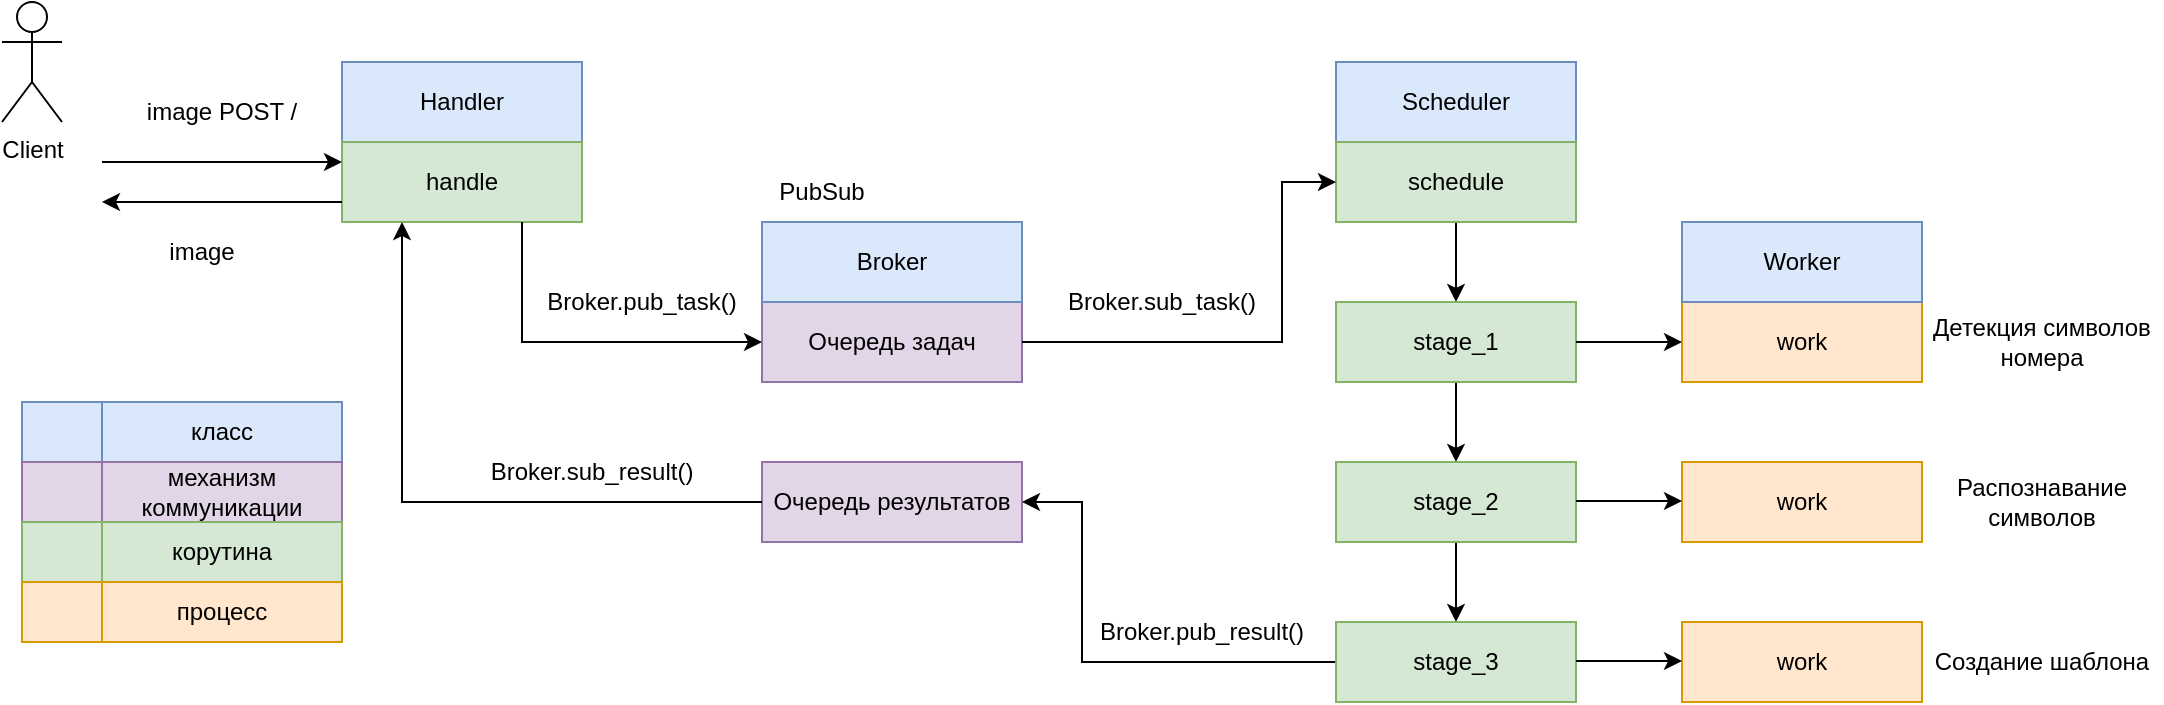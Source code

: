 <mxfile version="24.5.1" type="device">
  <diagram id="C5RBs43oDa-KdzZeNtuy" name="Page-1">
    <mxGraphModel dx="1314" dy="1192" grid="1" gridSize="10" guides="1" tooltips="1" connect="1" arrows="1" fold="1" page="1" pageScale="1" pageWidth="827" pageHeight="1169" math="0" shadow="0">
      <root>
        <mxCell id="WIyWlLk6GJQsqaUBKTNV-0" />
        <mxCell id="WIyWlLk6GJQsqaUBKTNV-1" parent="WIyWlLk6GJQsqaUBKTNV-0" />
        <mxCell id="kn7FEWuAAPVAVBP4rEsJ-0" value="Handler" style="rounded=0;whiteSpace=wrap;html=1;fillColor=#dae8fc;strokeColor=#6c8ebf;" vertex="1" parent="WIyWlLk6GJQsqaUBKTNV-1">
          <mxGeometry x="170" y="320" width="120" height="40" as="geometry" />
        </mxCell>
        <mxCell id="kn7FEWuAAPVAVBP4rEsJ-1" value="Scheduler" style="rounded=0;whiteSpace=wrap;html=1;fillColor=#dae8fc;strokeColor=#6c8ebf;" vertex="1" parent="WIyWlLk6GJQsqaUBKTNV-1">
          <mxGeometry x="667" y="320" width="120" height="40" as="geometry" />
        </mxCell>
        <mxCell id="kn7FEWuAAPVAVBP4rEsJ-2" value="handle" style="rounded=0;whiteSpace=wrap;html=1;fillColor=#d5e8d4;strokeColor=#82b366;" vertex="1" parent="WIyWlLk6GJQsqaUBKTNV-1">
          <mxGeometry x="170" y="360" width="120" height="40" as="geometry" />
        </mxCell>
        <mxCell id="kn7FEWuAAPVAVBP4rEsJ-53" value="" style="edgeStyle=orthogonalEdgeStyle;rounded=0;orthogonalLoop=1;jettySize=auto;html=1;" edge="1" parent="WIyWlLk6GJQsqaUBKTNV-1" source="kn7FEWuAAPVAVBP4rEsJ-3" target="kn7FEWuAAPVAVBP4rEsJ-51">
          <mxGeometry relative="1" as="geometry" />
        </mxCell>
        <mxCell id="kn7FEWuAAPVAVBP4rEsJ-3" value="schedule" style="rounded=0;whiteSpace=wrap;html=1;fillColor=#d5e8d4;strokeColor=#82b366;" vertex="1" parent="WIyWlLk6GJQsqaUBKTNV-1">
          <mxGeometry x="667" y="360" width="120" height="40" as="geometry" />
        </mxCell>
        <mxCell id="kn7FEWuAAPVAVBP4rEsJ-4" value="work" style="rounded=0;whiteSpace=wrap;html=1;fillColor=#ffe6cc;strokeColor=#d79b00;" vertex="1" parent="WIyWlLk6GJQsqaUBKTNV-1">
          <mxGeometry x="840" y="440" width="120" height="40" as="geometry" />
        </mxCell>
        <mxCell id="kn7FEWuAAPVAVBP4rEsJ-5" value="Очередь задач" style="rounded=0;whiteSpace=wrap;html=1;fillColor=#e1d5e7;strokeColor=#9673a6;" vertex="1" parent="WIyWlLk6GJQsqaUBKTNV-1">
          <mxGeometry x="380" y="440" width="130" height="40" as="geometry" />
        </mxCell>
        <mxCell id="kn7FEWuAAPVAVBP4rEsJ-6" value="work" style="rounded=0;whiteSpace=wrap;html=1;fillColor=#ffe6cc;strokeColor=#d79b00;" vertex="1" parent="WIyWlLk6GJQsqaUBKTNV-1">
          <mxGeometry x="840" y="520" width="120" height="40" as="geometry" />
        </mxCell>
        <mxCell id="kn7FEWuAAPVAVBP4rEsJ-7" value="" style="text;html=1;align=center;verticalAlign=middle;whiteSpace=wrap;rounded=0;fillColor=#dae8fc;strokeColor=#6c8ebf;" vertex="1" parent="WIyWlLk6GJQsqaUBKTNV-1">
          <mxGeometry x="10" y="490" width="40" height="30" as="geometry" />
        </mxCell>
        <mxCell id="kn7FEWuAAPVAVBP4rEsJ-8" value="" style="text;html=1;align=center;verticalAlign=middle;whiteSpace=wrap;rounded=0;fillColor=#e1d5e7;strokeColor=#9673a6;" vertex="1" parent="WIyWlLk6GJQsqaUBKTNV-1">
          <mxGeometry x="10" y="520" width="40" height="30" as="geometry" />
        </mxCell>
        <mxCell id="kn7FEWuAAPVAVBP4rEsJ-9" value="" style="text;html=1;align=center;verticalAlign=middle;whiteSpace=wrap;rounded=0;fillColor=#d5e8d4;strokeColor=#82b366;" vertex="1" parent="WIyWlLk6GJQsqaUBKTNV-1">
          <mxGeometry x="10" y="550" width="40" height="30" as="geometry" />
        </mxCell>
        <mxCell id="kn7FEWuAAPVAVBP4rEsJ-11" value="класс" style="text;html=1;align=center;verticalAlign=middle;whiteSpace=wrap;rounded=0;fillColor=#dae8fc;strokeColor=#6c8ebf;" vertex="1" parent="WIyWlLk6GJQsqaUBKTNV-1">
          <mxGeometry x="50" y="490" width="120" height="30" as="geometry" />
        </mxCell>
        <mxCell id="kn7FEWuAAPVAVBP4rEsJ-12" value="механизм коммуникации" style="text;html=1;align=center;verticalAlign=middle;whiteSpace=wrap;rounded=0;fillColor=#e1d5e7;strokeColor=#9673a6;" vertex="1" parent="WIyWlLk6GJQsqaUBKTNV-1">
          <mxGeometry x="50" y="520" width="120" height="30" as="geometry" />
        </mxCell>
        <mxCell id="kn7FEWuAAPVAVBP4rEsJ-13" value="корутина" style="text;html=1;align=center;verticalAlign=middle;whiteSpace=wrap;rounded=0;fillColor=#d5e8d4;strokeColor=#82b366;" vertex="1" parent="WIyWlLk6GJQsqaUBKTNV-1">
          <mxGeometry x="50" y="550" width="120" height="30" as="geometry" />
        </mxCell>
        <mxCell id="kn7FEWuAAPVAVBP4rEsJ-14" value="" style="text;html=1;align=center;verticalAlign=middle;whiteSpace=wrap;rounded=0;fillColor=#ffe6cc;strokeColor=#d79b00;" vertex="1" parent="WIyWlLk6GJQsqaUBKTNV-1">
          <mxGeometry x="10" y="580" width="40" height="30" as="geometry" />
        </mxCell>
        <mxCell id="kn7FEWuAAPVAVBP4rEsJ-15" value="процесс" style="text;html=1;align=center;verticalAlign=middle;whiteSpace=wrap;rounded=0;fillColor=#ffe6cc;strokeColor=#d79b00;" vertex="1" parent="WIyWlLk6GJQsqaUBKTNV-1">
          <mxGeometry x="50" y="580" width="120" height="30" as="geometry" />
        </mxCell>
        <mxCell id="kn7FEWuAAPVAVBP4rEsJ-17" value="Client" style="shape=umlActor;verticalLabelPosition=bottom;verticalAlign=top;html=1;outlineConnect=0;" vertex="1" parent="WIyWlLk6GJQsqaUBKTNV-1">
          <mxGeometry y="290" width="30" height="60" as="geometry" />
        </mxCell>
        <mxCell id="kn7FEWuAAPVAVBP4rEsJ-18" value="" style="endArrow=classic;html=1;rounded=0;entryX=0;entryY=0.25;entryDx=0;entryDy=0;" edge="1" parent="WIyWlLk6GJQsqaUBKTNV-1" target="kn7FEWuAAPVAVBP4rEsJ-2">
          <mxGeometry width="50" height="50" relative="1" as="geometry">
            <mxPoint x="50" y="370" as="sourcePoint" />
            <mxPoint x="120" y="360" as="targetPoint" />
          </mxGeometry>
        </mxCell>
        <mxCell id="kn7FEWuAAPVAVBP4rEsJ-19" value="image POST /" style="text;html=1;align=center;verticalAlign=middle;whiteSpace=wrap;rounded=0;" vertex="1" parent="WIyWlLk6GJQsqaUBKTNV-1">
          <mxGeometry x="65" y="330" width="90" height="30" as="geometry" />
        </mxCell>
        <mxCell id="kn7FEWuAAPVAVBP4rEsJ-21" value="" style="endArrow=classic;html=1;rounded=0;exitX=0;exitY=0.75;exitDx=0;exitDy=0;" edge="1" parent="WIyWlLk6GJQsqaUBKTNV-1" source="kn7FEWuAAPVAVBP4rEsJ-2">
          <mxGeometry width="50" height="50" relative="1" as="geometry">
            <mxPoint x="60" y="480" as="sourcePoint" />
            <mxPoint x="50" y="390" as="targetPoint" />
          </mxGeometry>
        </mxCell>
        <mxCell id="kn7FEWuAAPVAVBP4rEsJ-29" value="Очередь результатов" style="rounded=0;whiteSpace=wrap;html=1;fillColor=#e1d5e7;strokeColor=#9673a6;" vertex="1" parent="WIyWlLk6GJQsqaUBKTNV-1">
          <mxGeometry x="380" y="520" width="130" height="40" as="geometry" />
        </mxCell>
        <mxCell id="kn7FEWuAAPVAVBP4rEsJ-32" value="" style="endArrow=classic;html=1;rounded=0;entryX=0;entryY=0.5;entryDx=0;entryDy=0;exitX=0.75;exitY=1;exitDx=0;exitDy=0;" edge="1" parent="WIyWlLk6GJQsqaUBKTNV-1" target="kn7FEWuAAPVAVBP4rEsJ-5">
          <mxGeometry width="50" height="50" relative="1" as="geometry">
            <mxPoint x="260" y="400" as="sourcePoint" />
            <mxPoint x="255" y="450" as="targetPoint" />
            <Array as="points">
              <mxPoint x="260" y="460" />
            </Array>
          </mxGeometry>
        </mxCell>
        <mxCell id="kn7FEWuAAPVAVBP4rEsJ-34" value="" style="endArrow=classic;html=1;rounded=0;entryX=0.25;entryY=1;entryDx=0;entryDy=0;exitX=0;exitY=0.5;exitDx=0;exitDy=0;" edge="1" parent="WIyWlLk6GJQsqaUBKTNV-1" source="kn7FEWuAAPVAVBP4rEsJ-29">
          <mxGeometry width="50" height="50" relative="1" as="geometry">
            <mxPoint x="150" y="520" as="sourcePoint" />
            <mxPoint x="200" y="400" as="targetPoint" />
            <Array as="points">
              <mxPoint x="200" y="540" />
            </Array>
          </mxGeometry>
        </mxCell>
        <mxCell id="kn7FEWuAAPVAVBP4rEsJ-36" value="" style="endArrow=classic;html=1;rounded=0;exitX=1;exitY=0.5;exitDx=0;exitDy=0;entryX=0;entryY=0.5;entryDx=0;entryDy=0;" edge="1" parent="WIyWlLk6GJQsqaUBKTNV-1" source="kn7FEWuAAPVAVBP4rEsJ-5" target="kn7FEWuAAPVAVBP4rEsJ-3">
          <mxGeometry width="50" height="50" relative="1" as="geometry">
            <mxPoint x="490" y="460" as="sourcePoint" />
            <mxPoint x="560" y="400" as="targetPoint" />
            <Array as="points">
              <mxPoint x="560" y="460" />
              <mxPoint x="640" y="460" />
              <mxPoint x="640" y="380" />
            </Array>
          </mxGeometry>
        </mxCell>
        <mxCell id="kn7FEWuAAPVAVBP4rEsJ-40" value="" style="endArrow=classic;html=1;rounded=0;entryX=1;entryY=0.5;entryDx=0;entryDy=0;exitX=0;exitY=0.5;exitDx=0;exitDy=0;" edge="1" parent="WIyWlLk6GJQsqaUBKTNV-1" source="kn7FEWuAAPVAVBP4rEsJ-55" target="kn7FEWuAAPVAVBP4rEsJ-29">
          <mxGeometry width="50" height="50" relative="1" as="geometry">
            <mxPoint x="600" y="400" as="sourcePoint" />
            <mxPoint x="570" y="500" as="targetPoint" />
            <Array as="points">
              <mxPoint x="540" y="620" />
              <mxPoint x="540" y="540" />
            </Array>
          </mxGeometry>
        </mxCell>
        <mxCell id="kn7FEWuAAPVAVBP4rEsJ-41" value="image" style="text;html=1;align=center;verticalAlign=middle;whiteSpace=wrap;rounded=0;" vertex="1" parent="WIyWlLk6GJQsqaUBKTNV-1">
          <mxGeometry x="70" y="400" width="60" height="30" as="geometry" />
        </mxCell>
        <mxCell id="kn7FEWuAAPVAVBP4rEsJ-43" value="Worker" style="rounded=0;whiteSpace=wrap;html=1;fillColor=#dae8fc;strokeColor=#6c8ebf;" vertex="1" parent="WIyWlLk6GJQsqaUBKTNV-1">
          <mxGeometry x="840" y="400" width="120" height="40" as="geometry" />
        </mxCell>
        <mxCell id="kn7FEWuAAPVAVBP4rEsJ-45" value="work" style="rounded=0;whiteSpace=wrap;html=1;fillColor=#ffe6cc;strokeColor=#d79b00;" vertex="1" parent="WIyWlLk6GJQsqaUBKTNV-1">
          <mxGeometry x="840" y="600" width="120" height="40" as="geometry" />
        </mxCell>
        <mxCell id="kn7FEWuAAPVAVBP4rEsJ-47" value="Broker" style="rounded=0;whiteSpace=wrap;html=1;fillColor=#dae8fc;strokeColor=#6c8ebf;" vertex="1" parent="WIyWlLk6GJQsqaUBKTNV-1">
          <mxGeometry x="380" y="400" width="130" height="40" as="geometry" />
        </mxCell>
        <mxCell id="kn7FEWuAAPVAVBP4rEsJ-50" value="PubSub" style="text;html=1;align=center;verticalAlign=middle;whiteSpace=wrap;rounded=0;" vertex="1" parent="WIyWlLk6GJQsqaUBKTNV-1">
          <mxGeometry x="380" y="370" width="60" height="30" as="geometry" />
        </mxCell>
        <mxCell id="kn7FEWuAAPVAVBP4rEsJ-54" value="" style="edgeStyle=orthogonalEdgeStyle;rounded=0;orthogonalLoop=1;jettySize=auto;html=1;" edge="1" parent="WIyWlLk6GJQsqaUBKTNV-1" source="kn7FEWuAAPVAVBP4rEsJ-51" target="kn7FEWuAAPVAVBP4rEsJ-52">
          <mxGeometry relative="1" as="geometry" />
        </mxCell>
        <mxCell id="kn7FEWuAAPVAVBP4rEsJ-51" value="stage_1" style="rounded=0;whiteSpace=wrap;html=1;fillColor=#d5e8d4;strokeColor=#82b366;" vertex="1" parent="WIyWlLk6GJQsqaUBKTNV-1">
          <mxGeometry x="667" y="440" width="120" height="40" as="geometry" />
        </mxCell>
        <mxCell id="kn7FEWuAAPVAVBP4rEsJ-56" value="" style="edgeStyle=orthogonalEdgeStyle;rounded=0;orthogonalLoop=1;jettySize=auto;html=1;" edge="1" parent="WIyWlLk6GJQsqaUBKTNV-1" source="kn7FEWuAAPVAVBP4rEsJ-52" target="kn7FEWuAAPVAVBP4rEsJ-55">
          <mxGeometry relative="1" as="geometry" />
        </mxCell>
        <mxCell id="kn7FEWuAAPVAVBP4rEsJ-52" value="stage_2" style="rounded=0;whiteSpace=wrap;html=1;fillColor=#d5e8d4;strokeColor=#82b366;" vertex="1" parent="WIyWlLk6GJQsqaUBKTNV-1">
          <mxGeometry x="667" y="520" width="120" height="40" as="geometry" />
        </mxCell>
        <mxCell id="kn7FEWuAAPVAVBP4rEsJ-55" value="stage_3" style="rounded=0;whiteSpace=wrap;html=1;fillColor=#d5e8d4;strokeColor=#82b366;" vertex="1" parent="WIyWlLk6GJQsqaUBKTNV-1">
          <mxGeometry x="667" y="600" width="120" height="40" as="geometry" />
        </mxCell>
        <mxCell id="kn7FEWuAAPVAVBP4rEsJ-57" value="Broker.sub_result()" style="text;html=1;align=center;verticalAlign=middle;whiteSpace=wrap;rounded=0;" vertex="1" parent="WIyWlLk6GJQsqaUBKTNV-1">
          <mxGeometry x="230" y="510" width="130" height="30" as="geometry" />
        </mxCell>
        <mxCell id="kn7FEWuAAPVAVBP4rEsJ-58" value="Broker.pub_task()" style="text;html=1;align=center;verticalAlign=middle;whiteSpace=wrap;rounded=0;" vertex="1" parent="WIyWlLk6GJQsqaUBKTNV-1">
          <mxGeometry x="280" y="425" width="80" height="30" as="geometry" />
        </mxCell>
        <mxCell id="kn7FEWuAAPVAVBP4rEsJ-61" value="Broker.sub_task()" style="text;html=1;align=center;verticalAlign=middle;whiteSpace=wrap;rounded=0;" vertex="1" parent="WIyWlLk6GJQsqaUBKTNV-1">
          <mxGeometry x="540" y="425" width="80" height="30" as="geometry" />
        </mxCell>
        <mxCell id="kn7FEWuAAPVAVBP4rEsJ-63" value="" style="endArrow=classic;html=1;rounded=0;entryX=0;entryY=0.5;entryDx=0;entryDy=0;exitX=1;exitY=0.5;exitDx=0;exitDy=0;" edge="1" parent="WIyWlLk6GJQsqaUBKTNV-1" source="kn7FEWuAAPVAVBP4rEsJ-51" target="kn7FEWuAAPVAVBP4rEsJ-4">
          <mxGeometry width="50" height="50" relative="1" as="geometry">
            <mxPoint x="750" y="520" as="sourcePoint" />
            <mxPoint x="800" y="470" as="targetPoint" />
          </mxGeometry>
        </mxCell>
        <mxCell id="kn7FEWuAAPVAVBP4rEsJ-64" value="" style="endArrow=classic;html=1;rounded=0;entryX=0;entryY=0.5;entryDx=0;entryDy=0;exitX=1;exitY=0.5;exitDx=0;exitDy=0;" edge="1" parent="WIyWlLk6GJQsqaUBKTNV-1">
          <mxGeometry width="50" height="50" relative="1" as="geometry">
            <mxPoint x="787" y="539.5" as="sourcePoint" />
            <mxPoint x="840" y="539.5" as="targetPoint" />
          </mxGeometry>
        </mxCell>
        <mxCell id="kn7FEWuAAPVAVBP4rEsJ-65" value="" style="endArrow=classic;html=1;rounded=0;entryX=0;entryY=0.5;entryDx=0;entryDy=0;exitX=1;exitY=0.5;exitDx=0;exitDy=0;" edge="1" parent="WIyWlLk6GJQsqaUBKTNV-1">
          <mxGeometry width="50" height="50" relative="1" as="geometry">
            <mxPoint x="787" y="619.5" as="sourcePoint" />
            <mxPoint x="840" y="619.5" as="targetPoint" />
          </mxGeometry>
        </mxCell>
        <mxCell id="kn7FEWuAAPVAVBP4rEsJ-66" value="Broker.pub_result()" style="text;html=1;align=center;verticalAlign=middle;whiteSpace=wrap;rounded=0;" vertex="1" parent="WIyWlLk6GJQsqaUBKTNV-1">
          <mxGeometry x="560" y="590" width="80" height="30" as="geometry" />
        </mxCell>
        <mxCell id="kn7FEWuAAPVAVBP4rEsJ-68" value="Создание шаблона" style="text;html=1;align=center;verticalAlign=middle;whiteSpace=wrap;rounded=0;" vertex="1" parent="WIyWlLk6GJQsqaUBKTNV-1">
          <mxGeometry x="965" y="600" width="110" height="40" as="geometry" />
        </mxCell>
        <mxCell id="kn7FEWuAAPVAVBP4rEsJ-69" value="Распознавание символов" style="text;html=1;align=center;verticalAlign=middle;whiteSpace=wrap;rounded=0;" vertex="1" parent="WIyWlLk6GJQsqaUBKTNV-1">
          <mxGeometry x="960" y="520" width="120" height="40" as="geometry" />
        </mxCell>
        <mxCell id="kn7FEWuAAPVAVBP4rEsJ-70" value="Детекция символов номера" style="text;html=1;align=center;verticalAlign=middle;whiteSpace=wrap;rounded=0;" vertex="1" parent="WIyWlLk6GJQsqaUBKTNV-1">
          <mxGeometry x="960" y="440" width="120" height="40" as="geometry" />
        </mxCell>
      </root>
    </mxGraphModel>
  </diagram>
</mxfile>
